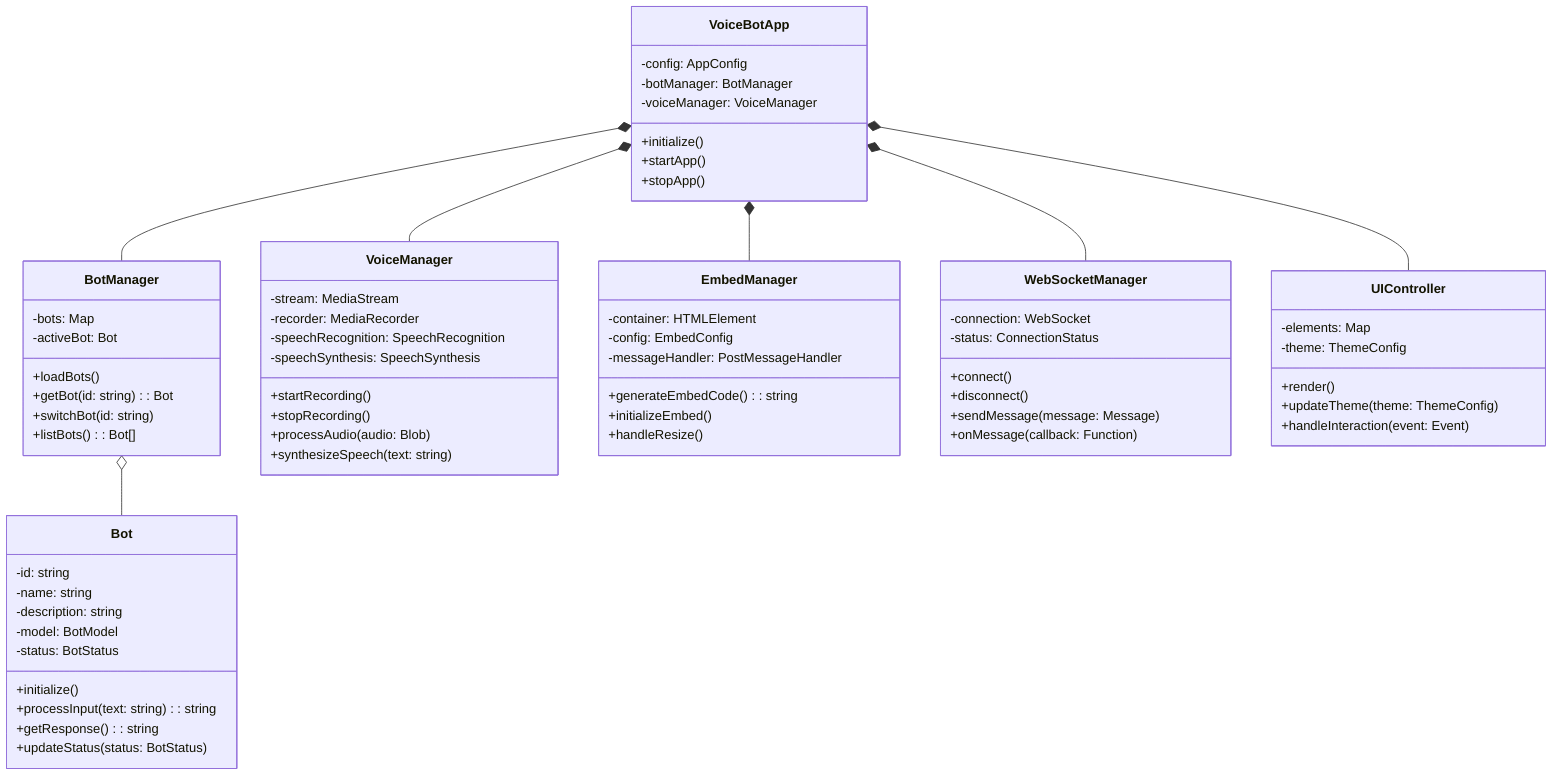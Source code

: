 classDiagram
    class VoiceBotApp {
        -config: AppConfig
        -botManager: BotManager
        -voiceManager: VoiceManager
        +initialize()
        +startApp()
        +stopApp()
    }

    class BotManager {
        -bots: Map<string, Bot>
        -activeBot: Bot
        +loadBots()
        +getBot(id: string): Bot
        +switchBot(id: string)
        +listBots(): Bot[]
    }

    class Bot {
        -id: string
        -name: string
        -description: string
        -model: BotModel
        -status: BotStatus
        +initialize()
        +processInput(text: string): string
        +getResponse(): string
        +updateStatus(status: BotStatus)
    }

    class VoiceManager {
        -stream: MediaStream
        -recorder: MediaRecorder
        -speechRecognition: SpeechRecognition
        -speechSynthesis: SpeechSynthesis
        +startRecording()
        +stopRecording()
        +processAudio(audio: Blob)
        +synthesizeSpeech(text: string)
    }

    class EmbedManager {
        -container: HTMLElement
        -config: EmbedConfig
        -messageHandler: PostMessageHandler
        +generateEmbedCode(): string
        +initializeEmbed()
        +handleResize()
    }

    class WebSocketManager {
        -connection: WebSocket
        -status: ConnectionStatus
        +connect()
        +disconnect()
        +sendMessage(message: Message)
        +onMessage(callback: Function)
    }

    class UIController {
        -elements: Map<string, HTMLElement>
        -theme: ThemeConfig
        +render()
        +updateTheme(theme: ThemeConfig)
        +handleInteraction(event: Event)
    }

    VoiceBotApp *-- BotManager
    VoiceBotApp *-- VoiceManager
    VoiceBotApp *-- EmbedManager
    VoiceBotApp *-- WebSocketManager
    VoiceBotApp *-- UIController
    BotManager o-- Bot